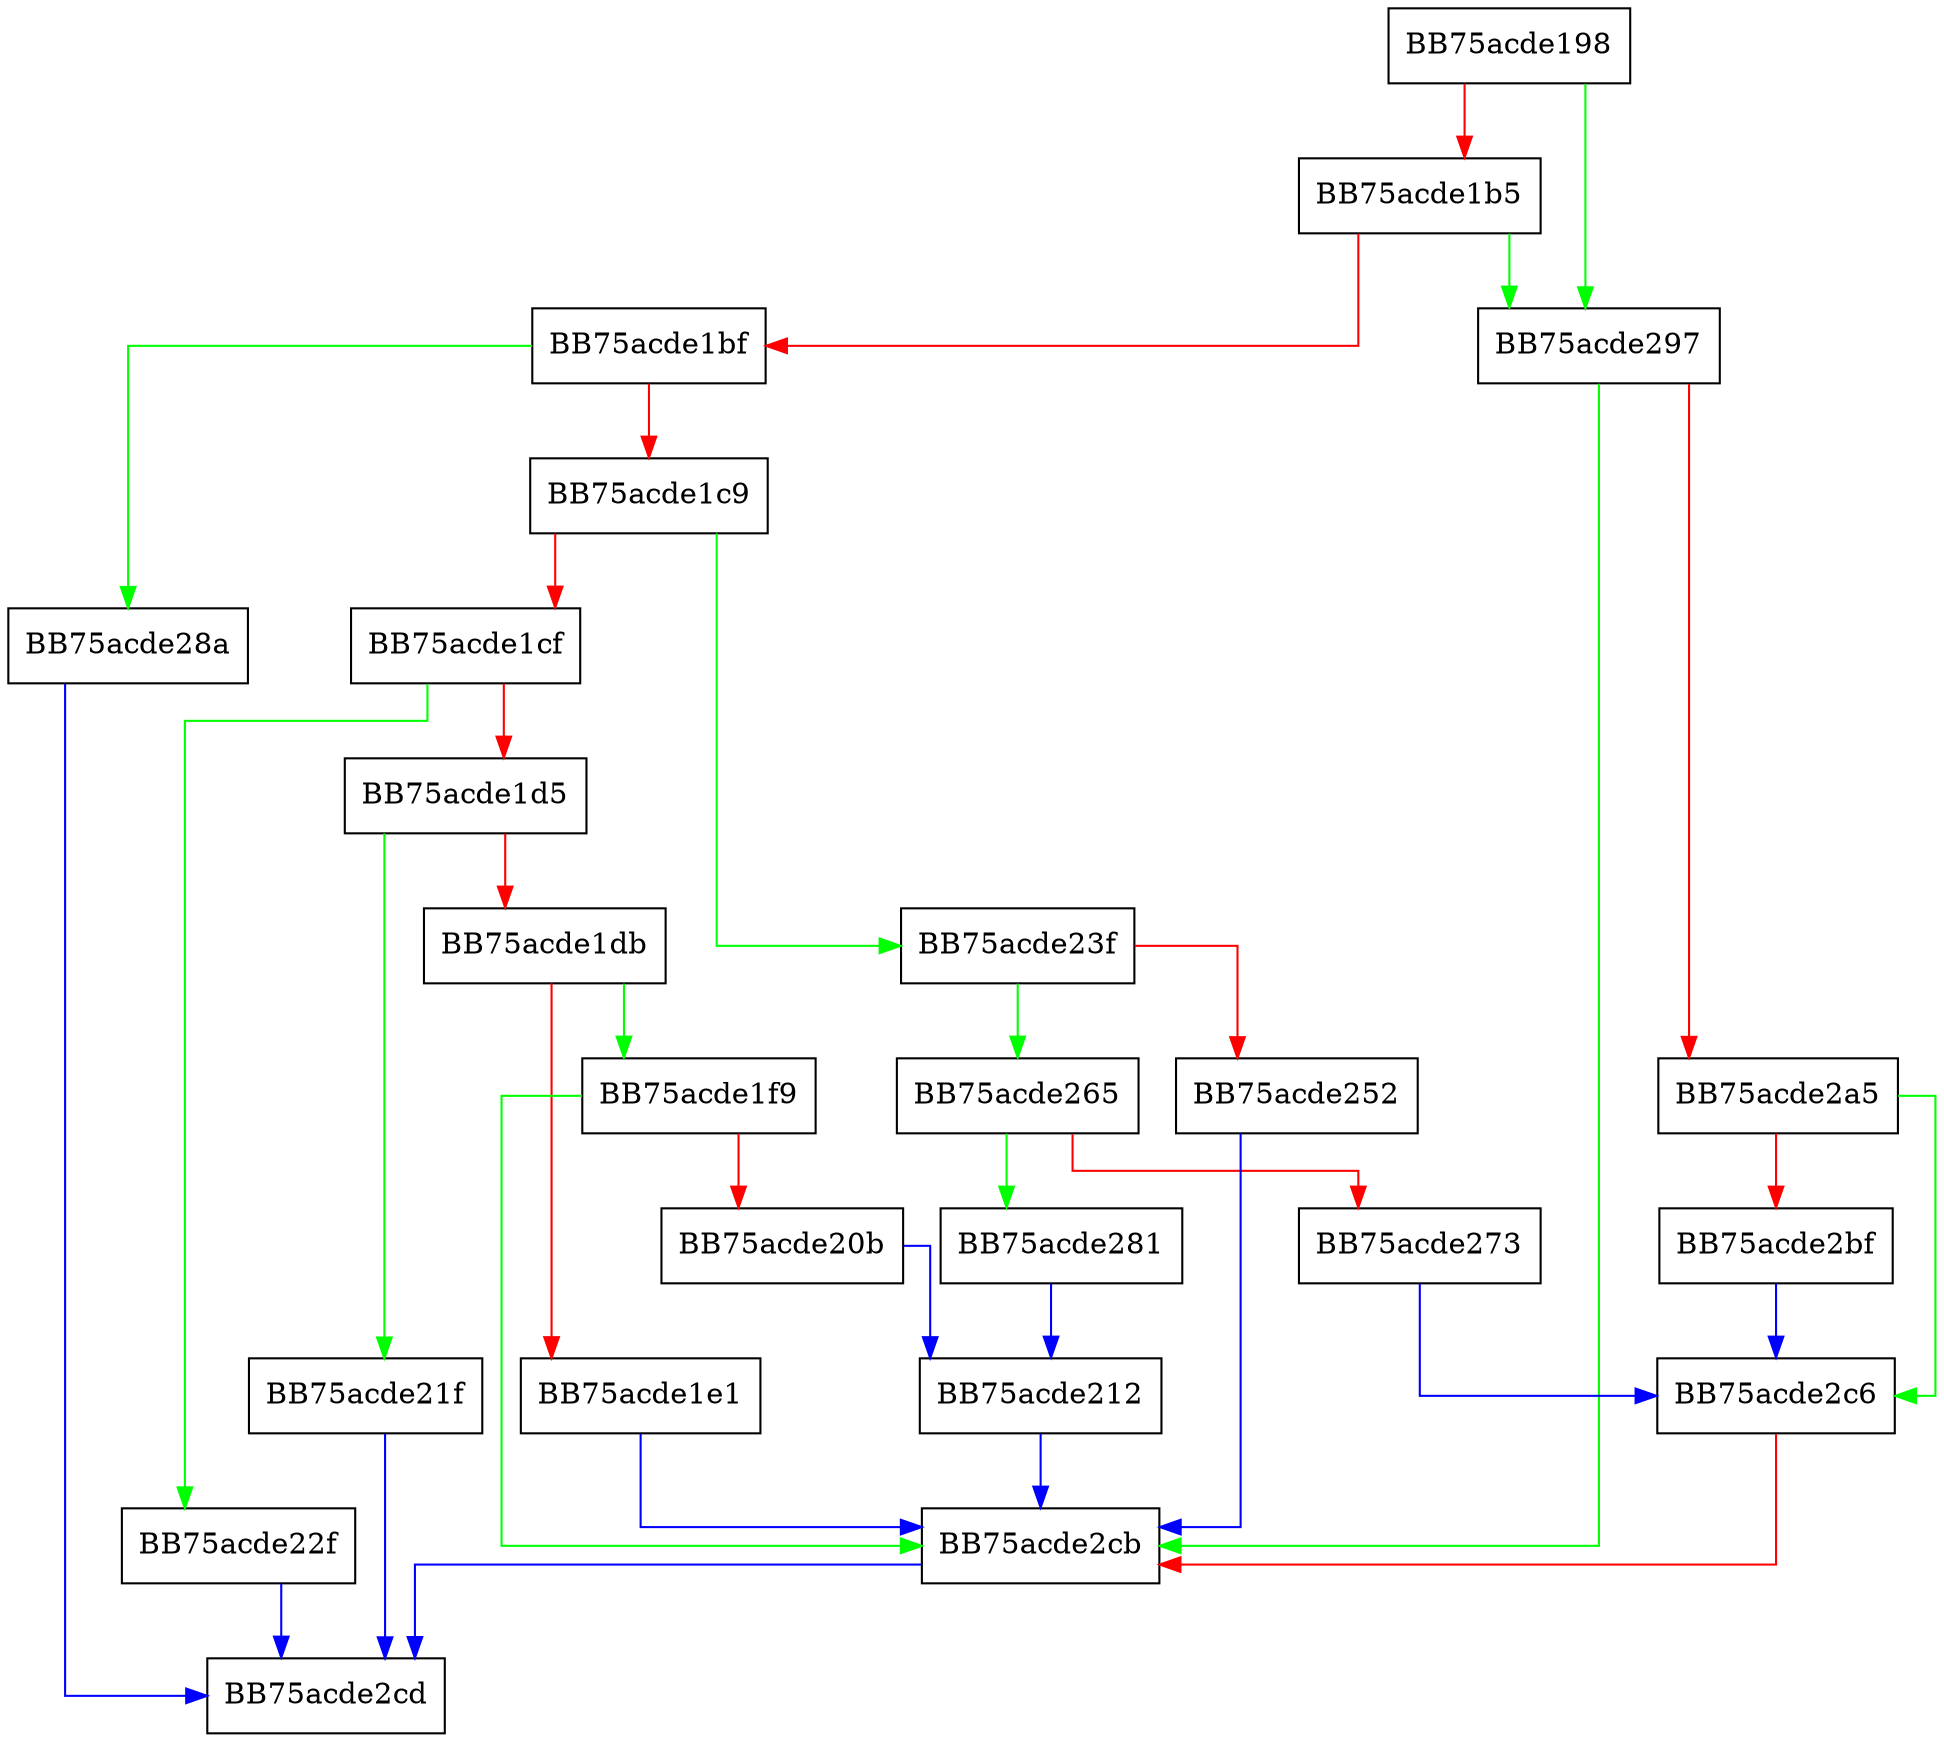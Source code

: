 digraph ActOnData {
  node [shape="box"];
  graph [splines=ortho];
  BB75acde198 -> BB75acde297 [color="green"];
  BB75acde198 -> BB75acde1b5 [color="red"];
  BB75acde1b5 -> BB75acde297 [color="green"];
  BB75acde1b5 -> BB75acde1bf [color="red"];
  BB75acde1bf -> BB75acde28a [color="green"];
  BB75acde1bf -> BB75acde1c9 [color="red"];
  BB75acde1c9 -> BB75acde23f [color="green"];
  BB75acde1c9 -> BB75acde1cf [color="red"];
  BB75acde1cf -> BB75acde22f [color="green"];
  BB75acde1cf -> BB75acde1d5 [color="red"];
  BB75acde1d5 -> BB75acde21f [color="green"];
  BB75acde1d5 -> BB75acde1db [color="red"];
  BB75acde1db -> BB75acde1f9 [color="green"];
  BB75acde1db -> BB75acde1e1 [color="red"];
  BB75acde1e1 -> BB75acde2cb [color="blue"];
  BB75acde1f9 -> BB75acde2cb [color="green"];
  BB75acde1f9 -> BB75acde20b [color="red"];
  BB75acde20b -> BB75acde212 [color="blue"];
  BB75acde212 -> BB75acde2cb [color="blue"];
  BB75acde21f -> BB75acde2cd [color="blue"];
  BB75acde22f -> BB75acde2cd [color="blue"];
  BB75acde23f -> BB75acde265 [color="green"];
  BB75acde23f -> BB75acde252 [color="red"];
  BB75acde252 -> BB75acde2cb [color="blue"];
  BB75acde265 -> BB75acde281 [color="green"];
  BB75acde265 -> BB75acde273 [color="red"];
  BB75acde273 -> BB75acde2c6 [color="blue"];
  BB75acde281 -> BB75acde212 [color="blue"];
  BB75acde28a -> BB75acde2cd [color="blue"];
  BB75acde297 -> BB75acde2cb [color="green"];
  BB75acde297 -> BB75acde2a5 [color="red"];
  BB75acde2a5 -> BB75acde2c6 [color="green"];
  BB75acde2a5 -> BB75acde2bf [color="red"];
  BB75acde2bf -> BB75acde2c6 [color="blue"];
  BB75acde2c6 -> BB75acde2cb [color="red"];
  BB75acde2cb -> BB75acde2cd [color="blue"];
}